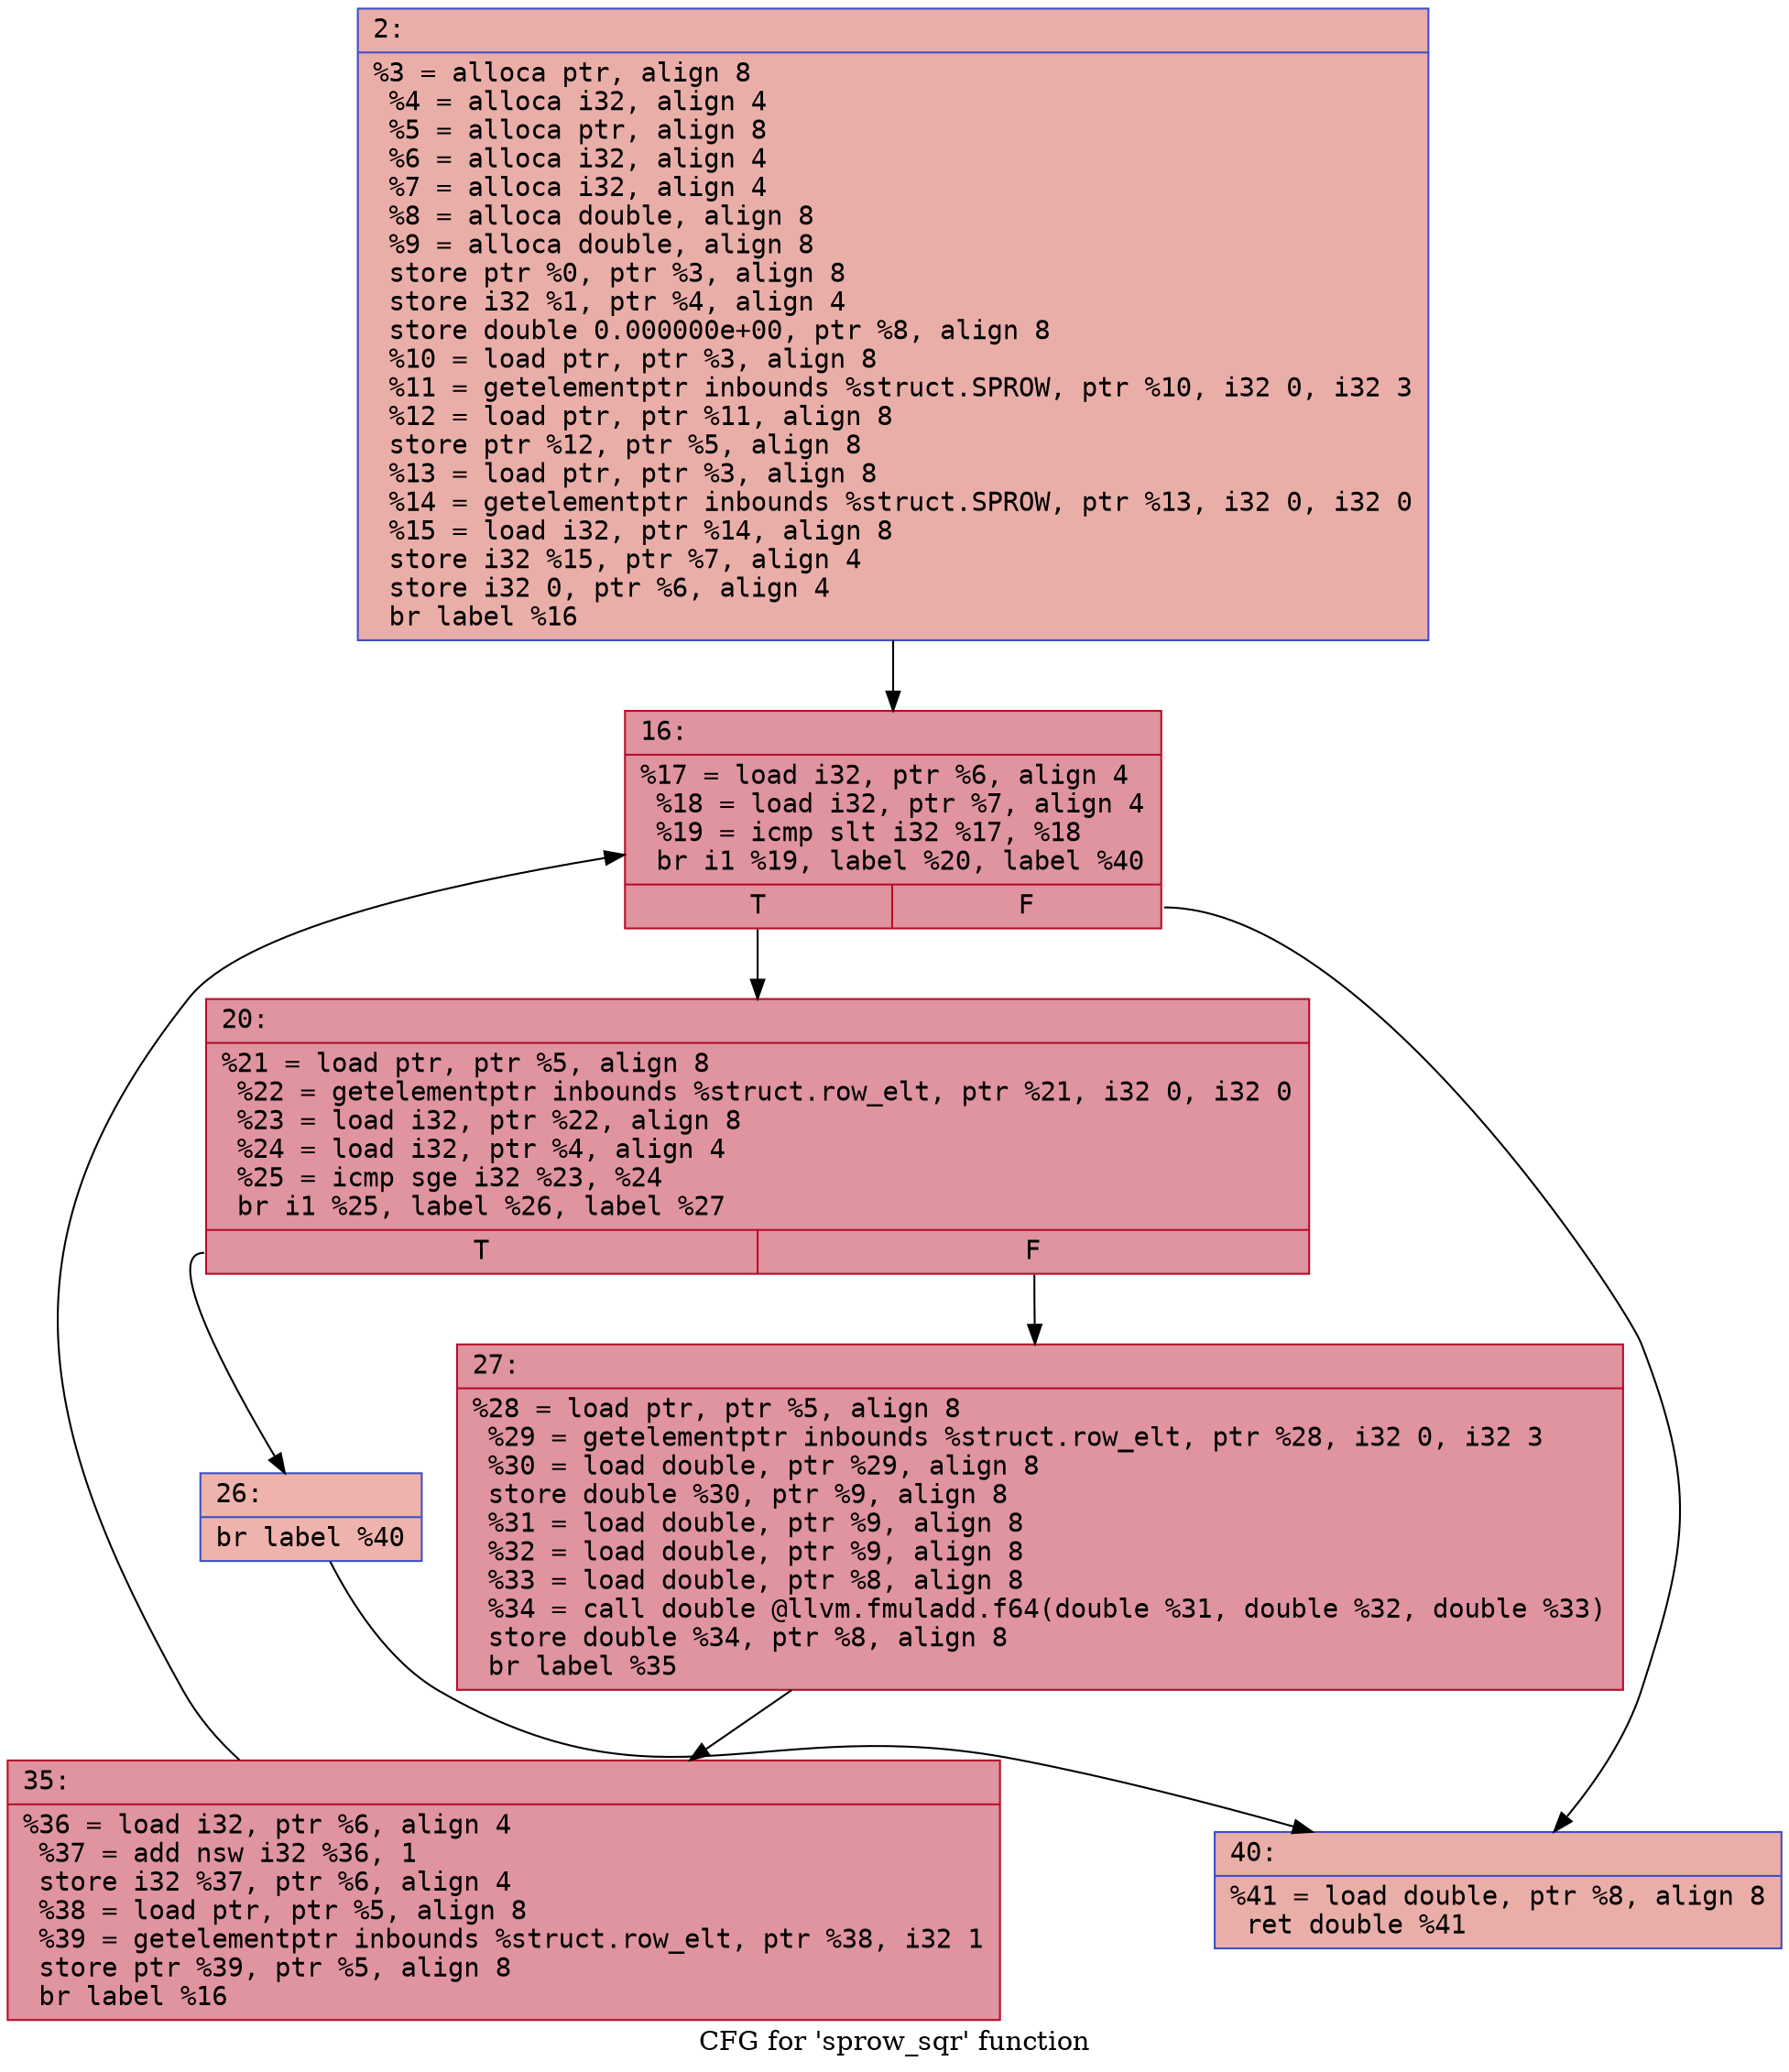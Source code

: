digraph "CFG for 'sprow_sqr' function" {
	label="CFG for 'sprow_sqr' function";

	Node0x6000023b7a70 [shape=record,color="#3d50c3ff", style=filled, fillcolor="#d0473d70" fontname="Courier",label="{2:\l|  %3 = alloca ptr, align 8\l  %4 = alloca i32, align 4\l  %5 = alloca ptr, align 8\l  %6 = alloca i32, align 4\l  %7 = alloca i32, align 4\l  %8 = alloca double, align 8\l  %9 = alloca double, align 8\l  store ptr %0, ptr %3, align 8\l  store i32 %1, ptr %4, align 4\l  store double 0.000000e+00, ptr %8, align 8\l  %10 = load ptr, ptr %3, align 8\l  %11 = getelementptr inbounds %struct.SPROW, ptr %10, i32 0, i32 3\l  %12 = load ptr, ptr %11, align 8\l  store ptr %12, ptr %5, align 8\l  %13 = load ptr, ptr %3, align 8\l  %14 = getelementptr inbounds %struct.SPROW, ptr %13, i32 0, i32 0\l  %15 = load i32, ptr %14, align 8\l  store i32 %15, ptr %7, align 4\l  store i32 0, ptr %6, align 4\l  br label %16\l}"];
	Node0x6000023b7a70 -> Node0x6000023b7c50[tooltip="2 -> 16\nProbability 100.00%" ];
	Node0x6000023b7c50 [shape=record,color="#b70d28ff", style=filled, fillcolor="#b70d2870" fontname="Courier",label="{16:\l|  %17 = load i32, ptr %6, align 4\l  %18 = load i32, ptr %7, align 4\l  %19 = icmp slt i32 %17, %18\l  br i1 %19, label %20, label %40\l|{<s0>T|<s1>F}}"];
	Node0x6000023b7c50:s0 -> Node0x6000023b7ca0[tooltip="16 -> 20\nProbability 96.88%" ];
	Node0x6000023b7c50:s1 -> Node0x6000023b7de0[tooltip="16 -> 40\nProbability 3.12%" ];
	Node0x6000023b7ca0 [shape=record,color="#b70d28ff", style=filled, fillcolor="#b70d2870" fontname="Courier",label="{20:\l|  %21 = load ptr, ptr %5, align 8\l  %22 = getelementptr inbounds %struct.row_elt, ptr %21, i32 0, i32 0\l  %23 = load i32, ptr %22, align 8\l  %24 = load i32, ptr %4, align 4\l  %25 = icmp sge i32 %23, %24\l  br i1 %25, label %26, label %27\l|{<s0>T|<s1>F}}"];
	Node0x6000023b7ca0:s0 -> Node0x6000023b7cf0[tooltip="20 -> 26\nProbability 3.12%" ];
	Node0x6000023b7ca0:s1 -> Node0x6000023b7d40[tooltip="20 -> 27\nProbability 96.88%" ];
	Node0x6000023b7cf0 [shape=record,color="#3d50c3ff", style=filled, fillcolor="#d6524470" fontname="Courier",label="{26:\l|  br label %40\l}"];
	Node0x6000023b7cf0 -> Node0x6000023b7de0[tooltip="26 -> 40\nProbability 100.00%" ];
	Node0x6000023b7d40 [shape=record,color="#b70d28ff", style=filled, fillcolor="#b70d2870" fontname="Courier",label="{27:\l|  %28 = load ptr, ptr %5, align 8\l  %29 = getelementptr inbounds %struct.row_elt, ptr %28, i32 0, i32 3\l  %30 = load double, ptr %29, align 8\l  store double %30, ptr %9, align 8\l  %31 = load double, ptr %9, align 8\l  %32 = load double, ptr %9, align 8\l  %33 = load double, ptr %8, align 8\l  %34 = call double @llvm.fmuladd.f64(double %31, double %32, double %33)\l  store double %34, ptr %8, align 8\l  br label %35\l}"];
	Node0x6000023b7d40 -> Node0x6000023b7d90[tooltip="27 -> 35\nProbability 100.00%" ];
	Node0x6000023b7d90 [shape=record,color="#b70d28ff", style=filled, fillcolor="#b70d2870" fontname="Courier",label="{35:\l|  %36 = load i32, ptr %6, align 4\l  %37 = add nsw i32 %36, 1\l  store i32 %37, ptr %6, align 4\l  %38 = load ptr, ptr %5, align 8\l  %39 = getelementptr inbounds %struct.row_elt, ptr %38, i32 1\l  store ptr %39, ptr %5, align 8\l  br label %16\l}"];
	Node0x6000023b7d90 -> Node0x6000023b7c50[tooltip="35 -> 16\nProbability 100.00%" ];
	Node0x6000023b7de0 [shape=record,color="#3d50c3ff", style=filled, fillcolor="#d0473d70" fontname="Courier",label="{40:\l|  %41 = load double, ptr %8, align 8\l  ret double %41\l}"];
}
